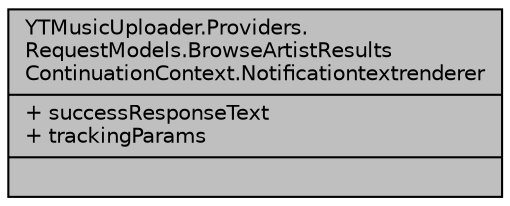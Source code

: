 digraph "YTMusicUploader.Providers.RequestModels.BrowseArtistResultsContinuationContext.Notificationtextrenderer"
{
 // LATEX_PDF_SIZE
  edge [fontname="Helvetica",fontsize="10",labelfontname="Helvetica",labelfontsize="10"];
  node [fontname="Helvetica",fontsize="10",shape=record];
  Node1 [label="{YTMusicUploader.Providers.\lRequestModels.BrowseArtistResults\lContinuationContext.Notificationtextrenderer\n|+ successResponseText\l+ trackingParams\l|}",height=0.2,width=0.4,color="black", fillcolor="grey75", style="filled", fontcolor="black",tooltip=" "];
}
